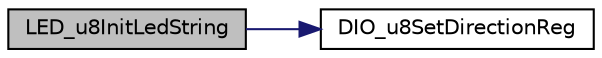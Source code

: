 digraph "LED_u8InitLedString"
{
 // LATEX_PDF_SIZE
  edge [fontname="Helvetica",fontsize="10",labelfontname="Helvetica",labelfontsize="10"];
  node [fontname="Helvetica",fontsize="10",shape=record];
  rankdir="LR";
  Node1 [label="LED_u8InitLedString",height=0.2,width=0.4,color="black", fillcolor="grey75", style="filled", fontcolor="black",tooltip="Prototype : u8 LED_u8InitLedString(u8 u8Reg); Description : Initialize string of 8 LEDs on specific p..."];
  Node1 -> Node2 [color="midnightblue",fontsize="10",style="solid"];
  Node2 [label="DIO_u8SetDirectionReg",height=0.2,width=0.4,color="black", fillcolor="white", style="filled",URL="$d2/d61/_d_i_o___interface_8h.html#a838f198cf45e2184ad898310a0d113d2",tooltip="Prototype : u8 DIO_u8SetDirectionReg(u8 u8Reg,u8 u8Status); Description : Set direction of the whole ..."];
}
